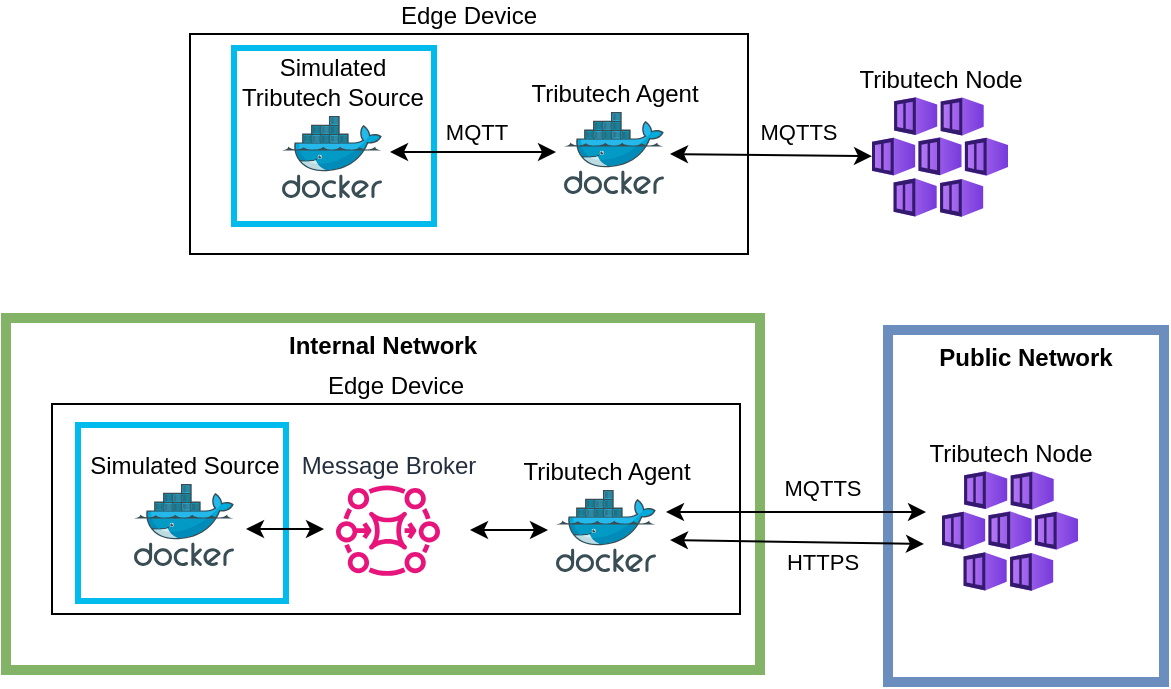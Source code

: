 <mxfile version="24.6.4" type="device">
  <diagram name="Page-1" id="STCRA5AkPAw-dsx0DW-E">
    <mxGraphModel dx="1098" dy="897" grid="0" gridSize="10" guides="1" tooltips="1" connect="1" arrows="1" fold="1" page="0" pageScale="1" pageWidth="827" pageHeight="1169" math="0" shadow="0">
      <root>
        <mxCell id="0" />
        <mxCell id="1" parent="0" />
        <mxCell id="uMdRfrt3U0pQpjodFqw--5" value="Edge Device" style="whiteSpace=wrap;html=1;verticalAlign=bottom;labelPosition=center;verticalLabelPosition=top;align=center;" vertex="1" parent="1">
          <mxGeometry x="146" y="424" width="344" height="105" as="geometry" />
        </mxCell>
        <mxCell id="uMdRfrt3U0pQpjodFqw--3" value="&lt;b&gt;Internal Network&lt;/b&gt;" style="whiteSpace=wrap;html=1;verticalAlign=top;fillColor=none;glass=0;fillStyle=zigzag-line;strokeColor=#82b366;strokeWidth=5;" vertex="1" parent="1">
          <mxGeometry x="123" y="381" width="377" height="176" as="geometry" />
        </mxCell>
        <mxCell id="T2nvt9i8Rz8sdHr8q1YC-10" value="Tributech Node" style="image;aspect=fixed;html=1;points=[];align=center;fontSize=12;image=img/lib/azure2/containers/Kubernetes_Services.svg;labelPosition=center;verticalLabelPosition=top;verticalAlign=bottom;" parent="1" vertex="1">
          <mxGeometry x="556" y="270.5" width="68" height="60" as="geometry" />
        </mxCell>
        <mxCell id="T2nvt9i8Rz8sdHr8q1YC-11" value="Edge Device" style="whiteSpace=wrap;html=1;verticalAlign=bottom;labelPosition=center;verticalLabelPosition=top;align=center;" parent="1" vertex="1">
          <mxGeometry x="215" y="239" width="279" height="110" as="geometry" />
        </mxCell>
        <mxCell id="T2nvt9i8Rz8sdHr8q1YC-12" value="" style="whiteSpace=wrap;html=1;strokeColor=#00BBEC;strokeWidth=3;" parent="1" vertex="1">
          <mxGeometry x="237" y="246" width="100" height="88" as="geometry" />
        </mxCell>
        <mxCell id="T2nvt9i8Rz8sdHr8q1YC-13" value="Tributech Agent" style="image;aspect=fixed;html=1;points=[];align=center;fontSize=12;image=img/lib/mscae/Docker.svg;labelPosition=center;verticalLabelPosition=top;verticalAlign=bottom;" parent="1" vertex="1">
          <mxGeometry x="402" y="278.0" width="50" height="41" as="geometry" />
        </mxCell>
        <mxCell id="uMdRfrt3U0pQpjodFqw--15" value="" style="whiteSpace=wrap;html=1;strokeColor=#00BBEC;strokeWidth=3;" vertex="1" parent="1">
          <mxGeometry x="159" y="434.5" width="104" height="88" as="geometry" />
        </mxCell>
        <mxCell id="T2nvt9i8Rz8sdHr8q1YC-14" value="Simulated &lt;br&gt;Tributech Source" style="image;aspect=fixed;html=1;points=[];align=center;fontSize=12;image=img/lib/mscae/Docker.svg;labelPosition=center;verticalLabelPosition=top;verticalAlign=bottom;" parent="1" vertex="1">
          <mxGeometry x="261.0" y="280.0" width="50" height="41" as="geometry" />
        </mxCell>
        <mxCell id="T2nvt9i8Rz8sdHr8q1YC-15" value="" style="endArrow=classic;startArrow=classic;html=1;rounded=0;" parent="1" source="T2nvt9i8Rz8sdHr8q1YC-10" edge="1">
          <mxGeometry width="50" height="50" relative="1" as="geometry">
            <mxPoint x="161" y="280" as="sourcePoint" />
            <mxPoint x="455" y="299" as="targetPoint" />
          </mxGeometry>
        </mxCell>
        <mxCell id="T2nvt9i8Rz8sdHr8q1YC-16" value="MQTTS" style="edgeLabel;html=1;align=center;verticalAlign=middle;resizable=0;points=[];" parent="T2nvt9i8Rz8sdHr8q1YC-15" vertex="1" connectable="0">
          <mxGeometry x="-0.188" y="1" relative="1" as="geometry">
            <mxPoint x="4" y="-13" as="offset" />
          </mxGeometry>
        </mxCell>
        <mxCell id="T2nvt9i8Rz8sdHr8q1YC-19" value="" style="endArrow=classic;startArrow=classic;html=1;rounded=0;" parent="1" edge="1">
          <mxGeometry width="50" height="50" relative="1" as="geometry">
            <mxPoint x="398" y="298" as="sourcePoint" />
            <mxPoint x="315" y="298" as="targetPoint" />
          </mxGeometry>
        </mxCell>
        <mxCell id="T2nvt9i8Rz8sdHr8q1YC-20" value="MQTT" style="edgeLabel;html=1;align=center;verticalAlign=middle;resizable=0;points=[];" parent="T2nvt9i8Rz8sdHr8q1YC-19" vertex="1" connectable="0">
          <mxGeometry x="-0.188" y="1" relative="1" as="geometry">
            <mxPoint x="-7" y="-11" as="offset" />
          </mxGeometry>
        </mxCell>
        <mxCell id="uMdRfrt3U0pQpjodFqw--2" value="&lt;b&gt;Public Network&lt;/b&gt;" style="whiteSpace=wrap;html=1;verticalAlign=top;fillColor=none;glass=0;fillStyle=zigzag-line;strokeColor=#6c8ebf;strokeWidth=5;" vertex="1" parent="1">
          <mxGeometry x="564" y="387" width="138" height="176" as="geometry" />
        </mxCell>
        <mxCell id="uMdRfrt3U0pQpjodFqw--4" value="Tributech Node" style="image;aspect=fixed;html=1;points=[];align=center;fontSize=12;image=img/lib/azure2/containers/Kubernetes_Services.svg;labelPosition=center;verticalLabelPosition=top;verticalAlign=bottom;" vertex="1" parent="1">
          <mxGeometry x="591" y="457.5" width="68" height="60" as="geometry" />
        </mxCell>
        <mxCell id="uMdRfrt3U0pQpjodFqw--6" value="Tributech Agent" style="image;aspect=fixed;html=1;points=[];align=center;fontSize=12;image=img/lib/mscae/Docker.svg;labelPosition=center;verticalLabelPosition=top;verticalAlign=bottom;" vertex="1" parent="1">
          <mxGeometry x="398" y="467.0" width="50" height="41" as="geometry" />
        </mxCell>
        <mxCell id="uMdRfrt3U0pQpjodFqw--7" value="Simulated Source" style="image;aspect=fixed;html=1;points=[];align=center;fontSize=12;image=img/lib/mscae/Docker.svg;labelPosition=center;verticalLabelPosition=top;verticalAlign=bottom;" vertex="1" parent="1">
          <mxGeometry x="187.0" y="464.0" width="50" height="41" as="geometry" />
        </mxCell>
        <mxCell id="uMdRfrt3U0pQpjodFqw--8" value="" style="endArrow=classic;startArrow=classic;html=1;rounded=0;" edge="1" parent="1">
          <mxGeometry width="50" height="50" relative="1" as="geometry">
            <mxPoint x="583" y="478" as="sourcePoint" />
            <mxPoint x="453" y="477.94" as="targetPoint" />
          </mxGeometry>
        </mxCell>
        <mxCell id="uMdRfrt3U0pQpjodFqw--9" value="MQTTS" style="edgeLabel;html=1;align=center;verticalAlign=middle;resizable=0;points=[];" vertex="1" connectable="0" parent="uMdRfrt3U0pQpjodFqw--8">
          <mxGeometry x="0.465" relative="1" as="geometry">
            <mxPoint x="43" y="-12" as="offset" />
          </mxGeometry>
        </mxCell>
        <mxCell id="uMdRfrt3U0pQpjodFqw--10" value="" style="endArrow=classic;startArrow=classic;html=1;rounded=0;" edge="1" parent="1">
          <mxGeometry width="50" height="50" relative="1" as="geometry">
            <mxPoint x="394" y="487" as="sourcePoint" />
            <mxPoint x="355" y="487" as="targetPoint" />
          </mxGeometry>
        </mxCell>
        <mxCell id="uMdRfrt3U0pQpjodFqw--11" value="&lt;div&gt;&lt;span style=&quot;background-color: initial;&quot;&gt;Message Broker&lt;/span&gt;&lt;br&gt;&lt;/div&gt;" style="sketch=0;outlineConnect=0;fontColor=#232F3E;gradientColor=none;fillColor=#E7157B;strokeColor=none;dashed=0;verticalLabelPosition=top;verticalAlign=bottom;align=center;html=1;fontSize=12;fontStyle=0;aspect=fixed;pointerEvents=1;shape=mxgraph.aws4.mq_broker;labelPosition=center;" vertex="1" parent="1">
          <mxGeometry x="288" y="464" width="52" height="46" as="geometry" />
        </mxCell>
        <mxCell id="uMdRfrt3U0pQpjodFqw--12" value="" style="endArrow=classic;startArrow=classic;html=1;rounded=0;" edge="1" parent="1">
          <mxGeometry width="50" height="50" relative="1" as="geometry">
            <mxPoint x="282" y="486.5" as="sourcePoint" />
            <mxPoint x="243" y="486.5" as="targetPoint" />
          </mxGeometry>
        </mxCell>
        <mxCell id="uMdRfrt3U0pQpjodFqw--13" value="" style="endArrow=classic;startArrow=classic;html=1;rounded=0;labelPosition=center;verticalLabelPosition=bottom;align=center;verticalAlign=bottom;exitX=-0.147;exitY=0.608;exitDx=0;exitDy=0;exitPerimeter=0;" edge="1" parent="1">
          <mxGeometry width="50" height="50" relative="1" as="geometry">
            <mxPoint x="582.004" y="493.98" as="sourcePoint" />
            <mxPoint x="455" y="492" as="targetPoint" />
          </mxGeometry>
        </mxCell>
        <mxCell id="uMdRfrt3U0pQpjodFqw--14" value="HTTPS" style="edgeLabel;html=1;align=center;verticalAlign=middle;resizable=0;points=[];" vertex="1" connectable="0" parent="uMdRfrt3U0pQpjodFqw--13">
          <mxGeometry x="0.465" relative="1" as="geometry">
            <mxPoint x="42" y="10" as="offset" />
          </mxGeometry>
        </mxCell>
      </root>
    </mxGraphModel>
  </diagram>
</mxfile>
